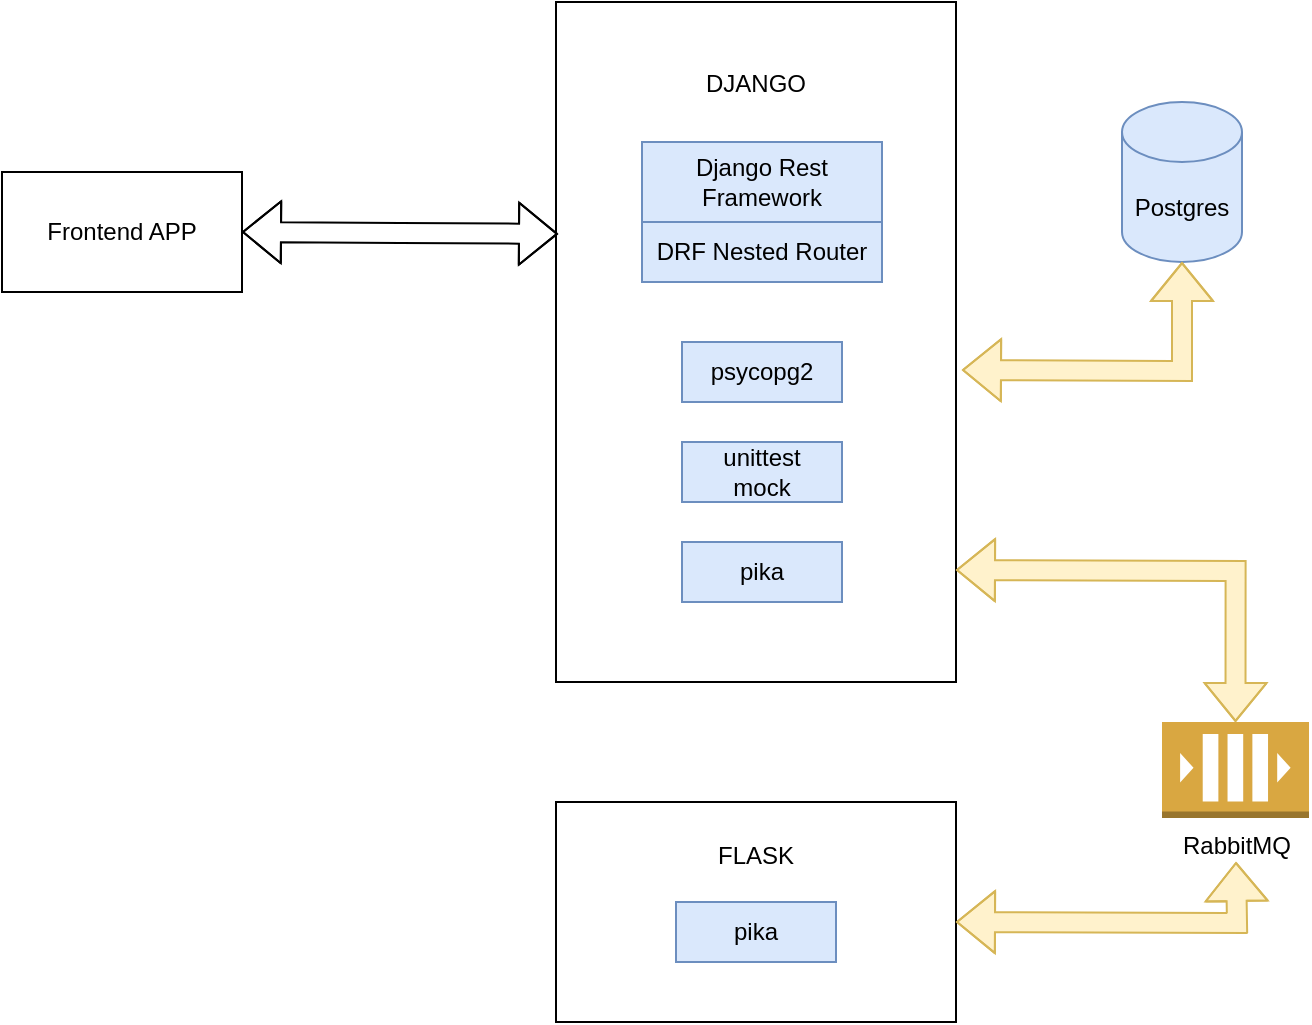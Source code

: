 <mxfile version="15.4.0" type="device"><diagram id="bw6is43UPcbLCfYz33oH" name="Page-1"><mxGraphModel dx="1106" dy="793" grid="1" gridSize="10" guides="1" tooltips="1" connect="1" arrows="1" fold="1" page="1" pageScale="1" pageWidth="1169" pageHeight="827" math="0" shadow="0"><root><mxCell id="0"/><mxCell id="1" parent="0"/><mxCell id="BnadE3LSBorz_0T2b-OV-1" value="Postgres" style="shape=cylinder3;whiteSpace=wrap;html=1;boundedLbl=1;backgroundOutline=1;size=15;fillColor=#dae8fc;strokeColor=#6c8ebf;" parent="1" vertex="1"><mxGeometry x="740" y="280" width="60" height="80" as="geometry"/></mxCell><mxCell id="BnadE3LSBorz_0T2b-OV-2" value="DJANGO&lt;br&gt;&lt;br&gt;&lt;br&gt;&lt;br&gt;&lt;br&gt;&lt;br&gt;&lt;br&gt;&lt;br&gt;&lt;br&gt;&lt;br&gt;&lt;br&gt;&lt;br&gt;&lt;br&gt;&lt;br&gt;&lt;br&gt;&lt;br&gt;&lt;br&gt;&lt;br&gt;&lt;br&gt;" style="rounded=0;whiteSpace=wrap;html=1;" parent="1" vertex="1"><mxGeometry x="457" y="230" width="200" height="340" as="geometry"/></mxCell><mxCell id="BnadE3LSBorz_0T2b-OV-3" value="Django Rest&lt;br&gt;Framework" style="rounded=0;whiteSpace=wrap;html=1;fillColor=#dae8fc;strokeColor=#6c8ebf;" parent="1" vertex="1"><mxGeometry x="500" y="300" width="120" height="40" as="geometry"/></mxCell><mxCell id="BnadE3LSBorz_0T2b-OV-4" value="DRF Nested Router" style="rounded=0;whiteSpace=wrap;html=1;fillColor=#dae8fc;strokeColor=#6c8ebf;" parent="1" vertex="1"><mxGeometry x="500" y="340" width="120" height="30" as="geometry"/></mxCell><mxCell id="BnadE3LSBorz_0T2b-OV-5" value="psycopg2" style="rounded=0;whiteSpace=wrap;html=1;fillColor=#dae8fc;strokeColor=#6c8ebf;" parent="1" vertex="1"><mxGeometry x="520" y="400" width="80" height="30" as="geometry"/></mxCell><mxCell id="BnadE3LSBorz_0T2b-OV-7" value="" style="shape=flexArrow;endArrow=classic;startArrow=classic;html=1;rounded=0;edgeStyle=orthogonalEdgeStyle;entryX=0.5;entryY=1;entryDx=0;entryDy=0;entryPerimeter=0;fillColor=#fff2cc;strokeColor=#d6b656;" parent="1" target="BnadE3LSBorz_0T2b-OV-1" edge="1"><mxGeometry width="100" height="100" relative="1" as="geometry"><mxPoint x="660" y="414" as="sourcePoint"/><mxPoint x="810" y="354" as="targetPoint"/></mxGeometry></mxCell><mxCell id="BnadE3LSBorz_0T2b-OV-8" value="Frontend APP" style="rounded=0;whiteSpace=wrap;html=1;align=center;" parent="1" vertex="1"><mxGeometry x="180" y="315" width="120" height="60" as="geometry"/></mxCell><mxCell id="BnadE3LSBorz_0T2b-OV-9" value="" style="shape=flexArrow;endArrow=classic;startArrow=classic;html=1;rounded=0;edgeStyle=orthogonalEdgeStyle;entryX=0.005;entryY=0.341;entryDx=0;entryDy=0;entryPerimeter=0;" parent="1" target="BnadE3LSBorz_0T2b-OV-2" edge="1"><mxGeometry width="100" height="100" relative="1" as="geometry"><mxPoint x="300" y="345" as="sourcePoint"/><mxPoint x="440" y="360" as="targetPoint"/></mxGeometry></mxCell><mxCell id="WCAbqC21XmbGXdt653Va-1" value="unittest&lt;br&gt;mock" style="rounded=0;whiteSpace=wrap;html=1;fillColor=#dae8fc;strokeColor=#6c8ebf;" vertex="1" parent="1"><mxGeometry x="520" y="450" width="80" height="30" as="geometry"/></mxCell><mxCell id="WCAbqC21XmbGXdt653Va-2" value="pika" style="rounded=0;whiteSpace=wrap;html=1;fillColor=#dae8fc;strokeColor=#6c8ebf;" vertex="1" parent="1"><mxGeometry x="520" y="500" width="80" height="30" as="geometry"/></mxCell><mxCell id="WCAbqC21XmbGXdt653Va-3" value="RabbitMQ" style="outlineConnect=0;dashed=0;verticalLabelPosition=bottom;verticalAlign=top;align=center;html=1;shape=mxgraph.aws3.queue;fillColor=#D9A741;gradientColor=none;" vertex="1" parent="1"><mxGeometry x="760" y="590" width="73.5" height="48" as="geometry"/></mxCell><mxCell id="WCAbqC21XmbGXdt653Va-4" value="" style="shape=flexArrow;endArrow=classic;startArrow=classic;html=1;rounded=0;edgeStyle=orthogonalEdgeStyle;entryX=0.5;entryY=0;entryDx=0;entryDy=0;entryPerimeter=0;fillColor=#fff2cc;strokeColor=#d6b656;" edge="1" parent="1" target="WCAbqC21XmbGXdt653Va-3"><mxGeometry width="100" height="100" relative="1" as="geometry"><mxPoint x="657" y="514" as="sourcePoint"/><mxPoint x="767" y="460" as="targetPoint"/></mxGeometry></mxCell><mxCell id="WCAbqC21XmbGXdt653Va-5" value="FLASK&lt;br&gt;&lt;br&gt;&lt;br&gt;&lt;br&gt;&lt;br&gt;" style="rounded=0;whiteSpace=wrap;html=1;" vertex="1" parent="1"><mxGeometry x="457" y="630" width="200" height="110" as="geometry"/></mxCell><mxCell id="WCAbqC21XmbGXdt653Va-6" value="pika" style="rounded=0;whiteSpace=wrap;html=1;fillColor=#dae8fc;strokeColor=#6c8ebf;" vertex="1" parent="1"><mxGeometry x="517" y="680" width="80" height="30" as="geometry"/></mxCell><mxCell id="WCAbqC21XmbGXdt653Va-7" value="" style="shape=flexArrow;endArrow=classic;startArrow=classic;html=1;rounded=0;edgeStyle=orthogonalEdgeStyle;fillColor=#fff2cc;strokeColor=#d6b656;" edge="1" parent="1"><mxGeometry width="100" height="100" relative="1" as="geometry"><mxPoint x="657" y="690" as="sourcePoint"/><mxPoint x="797" y="660" as="targetPoint"/></mxGeometry></mxCell></root></mxGraphModel></diagram></mxfile>